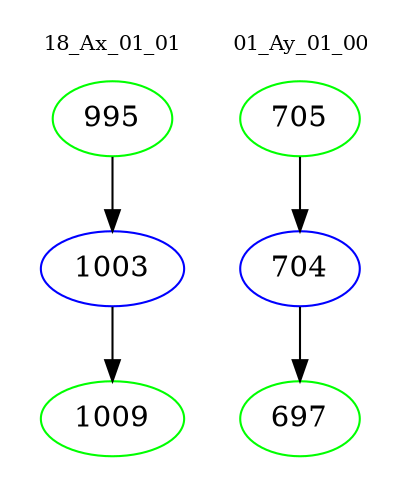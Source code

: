 digraph{
subgraph cluster_0 {
color = white
label = "18_Ax_01_01";
fontsize=10;
T0_995 [label="995", color="green"]
T0_995 -> T0_1003 [color="black"]
T0_1003 [label="1003", color="blue"]
T0_1003 -> T0_1009 [color="black"]
T0_1009 [label="1009", color="green"]
}
subgraph cluster_1 {
color = white
label = "01_Ay_01_00";
fontsize=10;
T1_705 [label="705", color="green"]
T1_705 -> T1_704 [color="black"]
T1_704 [label="704", color="blue"]
T1_704 -> T1_697 [color="black"]
T1_697 [label="697", color="green"]
}
}
